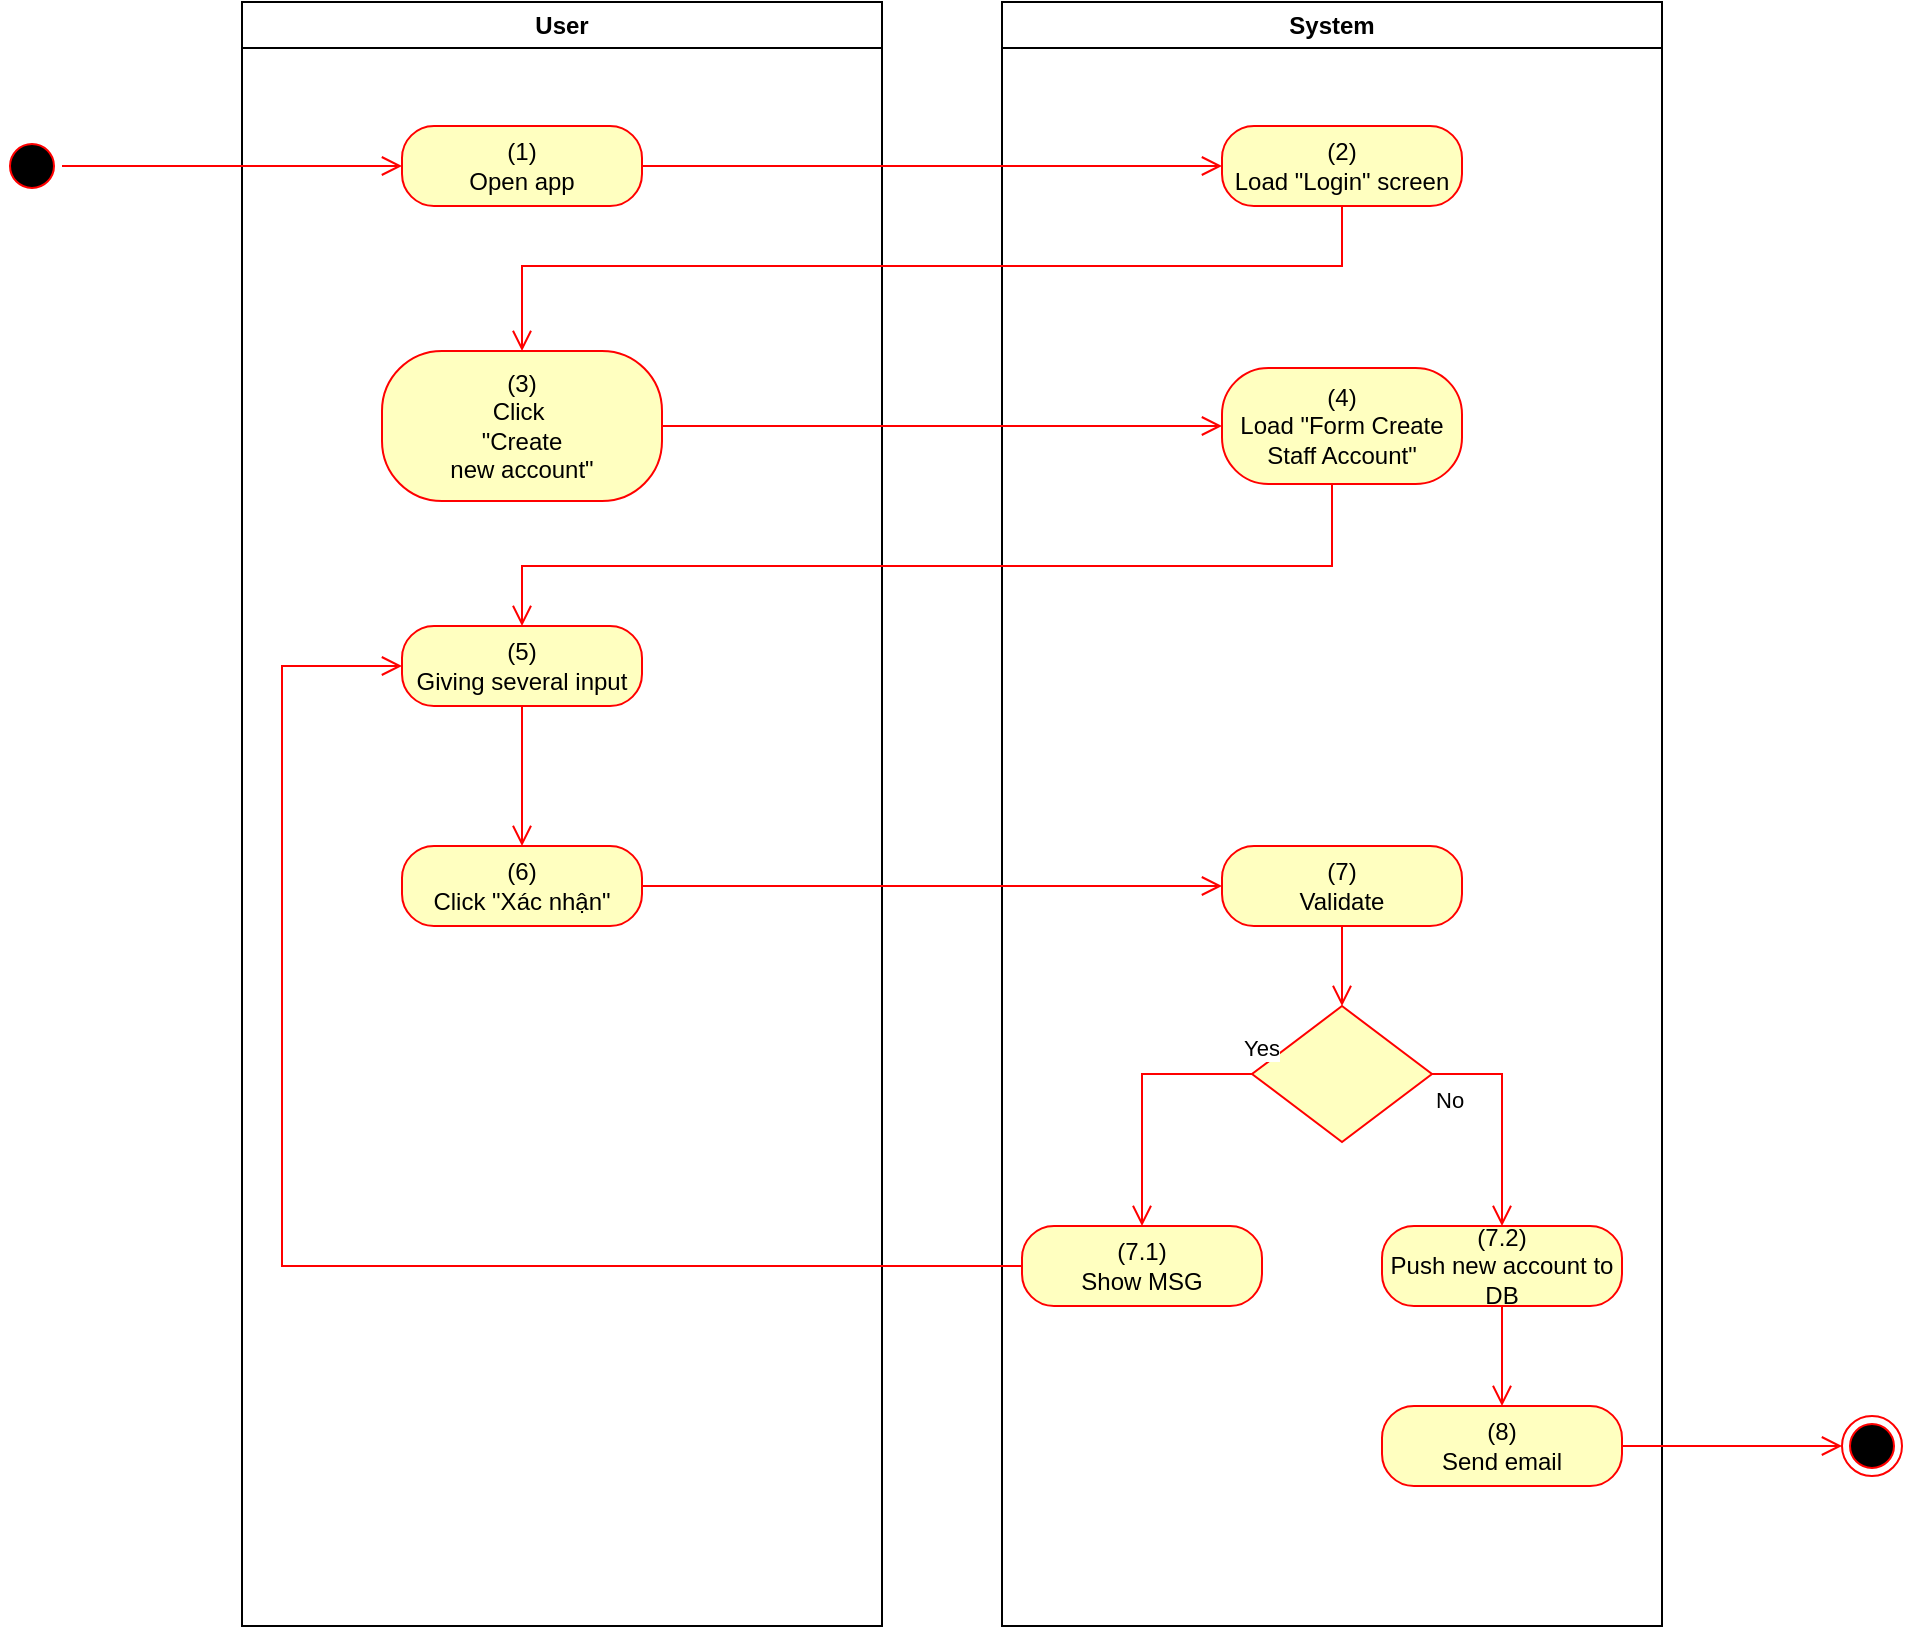 <mxfile version="15.4.0" type="device"><diagram id="LLI0MUiQXnxqoxt6Q45Z" name="Page-1"><mxGraphModel dx="1086" dy="806" grid="1" gridSize="10" guides="1" tooltips="1" connect="1" arrows="1" fold="1" page="1" pageScale="1" pageWidth="850" pageHeight="1100" math="0" shadow="0"><root><mxCell id="0"/><mxCell id="1" parent="0"/><mxCell id="K8wVI-Dq9WcnLtlAR2D1-1" value="User" style="swimlane;whiteSpace=wrap" vertex="1" parent="1"><mxGeometry x="140" y="128" width="320" height="812" as="geometry"><mxRectangle x="120" y="128" width="60" height="23" as="alternateBounds"/></mxGeometry></mxCell><mxCell id="K8wVI-Dq9WcnLtlAR2D1-2" value="&lt;span&gt;(3)&lt;br&gt;&lt;/span&gt;&lt;span&gt;Click&amp;nbsp;&lt;/span&gt;&lt;br style=&quot;padding: 0px ; margin: 0px&quot;&gt;&lt;span&gt;&quot;Create&lt;/span&gt;&lt;br style=&quot;padding: 0px ; margin: 0px&quot;&gt;&lt;span&gt;new account&quot;&lt;/span&gt;" style="rounded=1;whiteSpace=wrap;html=1;arcSize=40;fontColor=#000000;fillColor=#ffffc0;strokeColor=#ff0000;" vertex="1" parent="K8wVI-Dq9WcnLtlAR2D1-1"><mxGeometry x="70" y="174.5" width="140" height="75" as="geometry"/></mxCell><mxCell id="K8wVI-Dq9WcnLtlAR2D1-3" value="(5)&lt;br&gt;Giving several input" style="rounded=1;whiteSpace=wrap;html=1;arcSize=40;fontColor=#000000;fillColor=#ffffc0;strokeColor=#ff0000;" vertex="1" parent="K8wVI-Dq9WcnLtlAR2D1-1"><mxGeometry x="80" y="312" width="120" height="40" as="geometry"/></mxCell><mxCell id="K8wVI-Dq9WcnLtlAR2D1-4" value="" style="edgeStyle=orthogonalEdgeStyle;html=1;verticalAlign=bottom;endArrow=open;endSize=8;strokeColor=#ff0000;rounded=0;entryX=0.5;entryY=0;entryDx=0;entryDy=0;" edge="1" parent="K8wVI-Dq9WcnLtlAR2D1-1" source="K8wVI-Dq9WcnLtlAR2D1-3" target="K8wVI-Dq9WcnLtlAR2D1-5"><mxGeometry relative="1" as="geometry"><mxPoint x="140" y="335" as="targetPoint"/></mxGeometry></mxCell><mxCell id="K8wVI-Dq9WcnLtlAR2D1-5" value="(6)&lt;br&gt;Click &quot;Xác nhận&quot;" style="rounded=1;whiteSpace=wrap;html=1;arcSize=40;fontColor=#000000;fillColor=#ffffc0;strokeColor=#ff0000;" vertex="1" parent="K8wVI-Dq9WcnLtlAR2D1-1"><mxGeometry x="80" y="422" width="120" height="40" as="geometry"/></mxCell><mxCell id="K8wVI-Dq9WcnLtlAR2D1-23" value="(1)&lt;br&gt;Open app" style="rounded=1;whiteSpace=wrap;html=1;arcSize=40;fontColor=#000000;fillColor=#ffffc0;strokeColor=#ff0000;" vertex="1" parent="K8wVI-Dq9WcnLtlAR2D1-1"><mxGeometry x="80" y="62" width="120" height="40" as="geometry"/></mxCell><mxCell id="K8wVI-Dq9WcnLtlAR2D1-6" value="System" style="swimlane;whiteSpace=wrap;startSize=23;" vertex="1" parent="1"><mxGeometry x="520" y="128" width="330" height="812" as="geometry"/></mxCell><mxCell id="K8wVI-Dq9WcnLtlAR2D1-7" value="(4)&lt;br&gt;Load &quot;Form Create Staff Account&quot;" style="rounded=1;whiteSpace=wrap;html=1;arcSize=40;fontColor=#000000;fillColor=#ffffc0;strokeColor=#ff0000;" vertex="1" parent="K8wVI-Dq9WcnLtlAR2D1-6"><mxGeometry x="110" y="183" width="120" height="58" as="geometry"/></mxCell><mxCell id="K8wVI-Dq9WcnLtlAR2D1-8" value="(7)&lt;br&gt;Validate" style="rounded=1;whiteSpace=wrap;html=1;arcSize=40;fontColor=#000000;fillColor=#ffffc0;strokeColor=#ff0000;" vertex="1" parent="K8wVI-Dq9WcnLtlAR2D1-6"><mxGeometry x="110" y="422" width="120" height="40" as="geometry"/></mxCell><mxCell id="K8wVI-Dq9WcnLtlAR2D1-9" value="" style="edgeStyle=orthogonalEdgeStyle;html=1;verticalAlign=bottom;endArrow=open;endSize=8;strokeColor=#ff0000;rounded=0;entryX=0.5;entryY=0;entryDx=0;entryDy=0;" edge="1" parent="K8wVI-Dq9WcnLtlAR2D1-6" source="K8wVI-Dq9WcnLtlAR2D1-8" target="K8wVI-Dq9WcnLtlAR2D1-10"><mxGeometry relative="1" as="geometry"><mxPoint x="165" y="442" as="targetPoint"/></mxGeometry></mxCell><mxCell id="K8wVI-Dq9WcnLtlAR2D1-10" value="" style="rhombus;whiteSpace=wrap;html=1;fillColor=#ffffc0;strokeColor=#ff0000;" vertex="1" parent="K8wVI-Dq9WcnLtlAR2D1-6"><mxGeometry x="125" y="502" width="90" height="68" as="geometry"/></mxCell><mxCell id="K8wVI-Dq9WcnLtlAR2D1-11" value="No" style="edgeStyle=orthogonalEdgeStyle;html=1;align=left;verticalAlign=top;endArrow=open;endSize=8;strokeColor=#ff0000;rounded=0;entryX=0.5;entryY=0;entryDx=0;entryDy=0;" edge="1" parent="K8wVI-Dq9WcnLtlAR2D1-6" source="K8wVI-Dq9WcnLtlAR2D1-10" target="K8wVI-Dq9WcnLtlAR2D1-12"><mxGeometry x="-1" relative="1" as="geometry"><mxPoint x="170" y="552" as="targetPoint"/><Array as="points"><mxPoint x="250" y="536"/></Array></mxGeometry></mxCell><mxCell id="K8wVI-Dq9WcnLtlAR2D1-12" value="(7.2)&lt;br&gt;Push new account to DB" style="rounded=1;whiteSpace=wrap;html=1;arcSize=40;fontColor=#000000;fillColor=#ffffc0;strokeColor=#ff0000;" vertex="1" parent="K8wVI-Dq9WcnLtlAR2D1-6"><mxGeometry x="190" y="612" width="120" height="40" as="geometry"/></mxCell><mxCell id="K8wVI-Dq9WcnLtlAR2D1-13" value="(8)&lt;br&gt;Send email" style="rounded=1;whiteSpace=wrap;html=1;arcSize=40;fontColor=#000000;fillColor=#ffffc0;strokeColor=#ff0000;" vertex="1" parent="K8wVI-Dq9WcnLtlAR2D1-6"><mxGeometry x="190" y="702" width="120" height="40" as="geometry"/></mxCell><mxCell id="K8wVI-Dq9WcnLtlAR2D1-14" value="" style="edgeStyle=orthogonalEdgeStyle;html=1;verticalAlign=bottom;endArrow=open;endSize=8;strokeColor=#ff0000;rounded=0;exitX=0.5;exitY=1;exitDx=0;exitDy=0;entryX=0.5;entryY=0;entryDx=0;entryDy=0;" edge="1" parent="K8wVI-Dq9WcnLtlAR2D1-6" source="K8wVI-Dq9WcnLtlAR2D1-12" target="K8wVI-Dq9WcnLtlAR2D1-13"><mxGeometry relative="1" as="geometry"><mxPoint x="170" y="642" as="targetPoint"/></mxGeometry></mxCell><mxCell id="K8wVI-Dq9WcnLtlAR2D1-25" value="(2)&lt;br&gt;Load &quot;Login&quot; screen" style="rounded=1;whiteSpace=wrap;html=1;arcSize=40;fontColor=#000000;fillColor=#ffffc0;strokeColor=#ff0000;" vertex="1" parent="K8wVI-Dq9WcnLtlAR2D1-6"><mxGeometry x="110" y="62" width="120" height="40" as="geometry"/></mxCell><mxCell id="K8wVI-Dq9WcnLtlAR2D1-27" value="(7.1)&lt;br&gt;Show MSG" style="rounded=1;whiteSpace=wrap;html=1;arcSize=40;fontColor=#000000;fillColor=#ffffc0;strokeColor=#ff0000;" vertex="1" parent="K8wVI-Dq9WcnLtlAR2D1-6"><mxGeometry x="10" y="612" width="120" height="40" as="geometry"/></mxCell><mxCell id="K8wVI-Dq9WcnLtlAR2D1-20" value="Yes" style="edgeStyle=orthogonalEdgeStyle;html=1;align=left;verticalAlign=bottom;endArrow=open;endSize=8;strokeColor=#ff0000;rounded=0;" edge="1" parent="K8wVI-Dq9WcnLtlAR2D1-6" source="K8wVI-Dq9WcnLtlAR2D1-10" target="K8wVI-Dq9WcnLtlAR2D1-27"><mxGeometry x="-0.91" y="-4" relative="1" as="geometry"><mxPoint x="70" y="602" as="targetPoint"/><Array as="points"><mxPoint x="70" y="536"/><mxPoint x="70" y="602"/></Array><mxPoint as="offset"/></mxGeometry></mxCell><mxCell id="K8wVI-Dq9WcnLtlAR2D1-15" value="" style="ellipse;html=1;shape=startState;fillColor=#000000;strokeColor=#ff0000;" vertex="1" parent="1"><mxGeometry x="20" y="195" width="30" height="30" as="geometry"/></mxCell><mxCell id="K8wVI-Dq9WcnLtlAR2D1-16" value="" style="edgeStyle=orthogonalEdgeStyle;html=1;verticalAlign=bottom;endArrow=open;endSize=8;strokeColor=#ff0000;rounded=0;entryX=0;entryY=0.5;entryDx=0;entryDy=0;" edge="1" parent="1" source="K8wVI-Dq9WcnLtlAR2D1-15" target="K8wVI-Dq9WcnLtlAR2D1-23"><mxGeometry relative="1" as="geometry"><mxPoint x="200" y="253" as="targetPoint"/><Array as="points"><mxPoint x="35" y="210"/></Array></mxGeometry></mxCell><mxCell id="K8wVI-Dq9WcnLtlAR2D1-17" value="" style="edgeStyle=orthogonalEdgeStyle;html=1;verticalAlign=bottom;endArrow=open;endSize=8;strokeColor=#ff0000;rounded=0;entryX=0;entryY=0.5;entryDx=0;entryDy=0;" edge="1" parent="1" source="K8wVI-Dq9WcnLtlAR2D1-2" target="K8wVI-Dq9WcnLtlAR2D1-7"><mxGeometry relative="1" as="geometry"><mxPoint x="600" y="271" as="targetPoint"/></mxGeometry></mxCell><mxCell id="K8wVI-Dq9WcnLtlAR2D1-18" value="" style="edgeStyle=orthogonalEdgeStyle;html=1;verticalAlign=bottom;endArrow=open;endSize=8;strokeColor=#ff0000;rounded=0;entryX=0.5;entryY=0;entryDx=0;entryDy=0;" edge="1" parent="1" source="K8wVI-Dq9WcnLtlAR2D1-7" target="K8wVI-Dq9WcnLtlAR2D1-3"><mxGeometry relative="1" as="geometry"><mxPoint x="685" y="350" as="targetPoint"/><Array as="points"><mxPoint x="685" y="410"/><mxPoint x="280" y="410"/></Array></mxGeometry></mxCell><mxCell id="K8wVI-Dq9WcnLtlAR2D1-19" value="" style="edgeStyle=orthogonalEdgeStyle;html=1;verticalAlign=bottom;endArrow=open;endSize=8;strokeColor=#ff0000;rounded=0;entryX=0;entryY=0.5;entryDx=0;entryDy=0;" edge="1" parent="1" source="K8wVI-Dq9WcnLtlAR2D1-5" target="K8wVI-Dq9WcnLtlAR2D1-8"><mxGeometry relative="1" as="geometry"><mxPoint x="280" y="570" as="targetPoint"/></mxGeometry></mxCell><mxCell id="K8wVI-Dq9WcnLtlAR2D1-21" value="" style="ellipse;html=1;shape=endState;fillColor=#000000;strokeColor=#ff0000;" vertex="1" parent="1"><mxGeometry x="940" y="835" width="30" height="30" as="geometry"/></mxCell><mxCell id="K8wVI-Dq9WcnLtlAR2D1-22" value="" style="edgeStyle=orthogonalEdgeStyle;html=1;verticalAlign=bottom;endArrow=open;endSize=8;strokeColor=#ff0000;rounded=0;exitX=1;exitY=0.5;exitDx=0;exitDy=0;entryX=0;entryY=0.5;entryDx=0;entryDy=0;" edge="1" parent="1" source="K8wVI-Dq9WcnLtlAR2D1-13" target="K8wVI-Dq9WcnLtlAR2D1-21"><mxGeometry relative="1" as="geometry"><mxPoint x="820" y="760" as="targetPoint"/><mxPoint x="820" y="700" as="sourcePoint"/></mxGeometry></mxCell><mxCell id="K8wVI-Dq9WcnLtlAR2D1-24" value="" style="edgeStyle=orthogonalEdgeStyle;html=1;verticalAlign=bottom;endArrow=open;endSize=8;strokeColor=#ff0000;rounded=0;entryX=0;entryY=0.5;entryDx=0;entryDy=0;" edge="1" source="K8wVI-Dq9WcnLtlAR2D1-23" parent="1" target="K8wVI-Dq9WcnLtlAR2D1-25"><mxGeometry relative="1" as="geometry"><mxPoint x="280" y="290" as="targetPoint"/></mxGeometry></mxCell><mxCell id="K8wVI-Dq9WcnLtlAR2D1-26" value="" style="edgeStyle=orthogonalEdgeStyle;html=1;verticalAlign=bottom;endArrow=open;endSize=8;strokeColor=#ff0000;rounded=0;entryX=0.5;entryY=0;entryDx=0;entryDy=0;" edge="1" source="K8wVI-Dq9WcnLtlAR2D1-25" parent="1" target="K8wVI-Dq9WcnLtlAR2D1-2"><mxGeometry relative="1" as="geometry"><mxPoint x="690" y="290" as="targetPoint"/><Array as="points"><mxPoint x="690" y="260"/><mxPoint x="280" y="260"/></Array></mxGeometry></mxCell><mxCell id="K8wVI-Dq9WcnLtlAR2D1-29" value="" style="edgeStyle=orthogonalEdgeStyle;html=1;verticalAlign=bottom;endArrow=open;endSize=8;strokeColor=#ff0000;rounded=0;exitX=0;exitY=0.5;exitDx=0;exitDy=0;entryX=0;entryY=0.5;entryDx=0;entryDy=0;" edge="1" source="K8wVI-Dq9WcnLtlAR2D1-27" parent="1" target="K8wVI-Dq9WcnLtlAR2D1-3"><mxGeometry relative="1" as="geometry"><mxPoint x="420" y="640" as="targetPoint"/><mxPoint x="420" y="580" as="sourcePoint"/><Array as="points"><mxPoint x="160" y="760"/><mxPoint x="160" y="460"/></Array></mxGeometry></mxCell></root></mxGraphModel></diagram></mxfile>